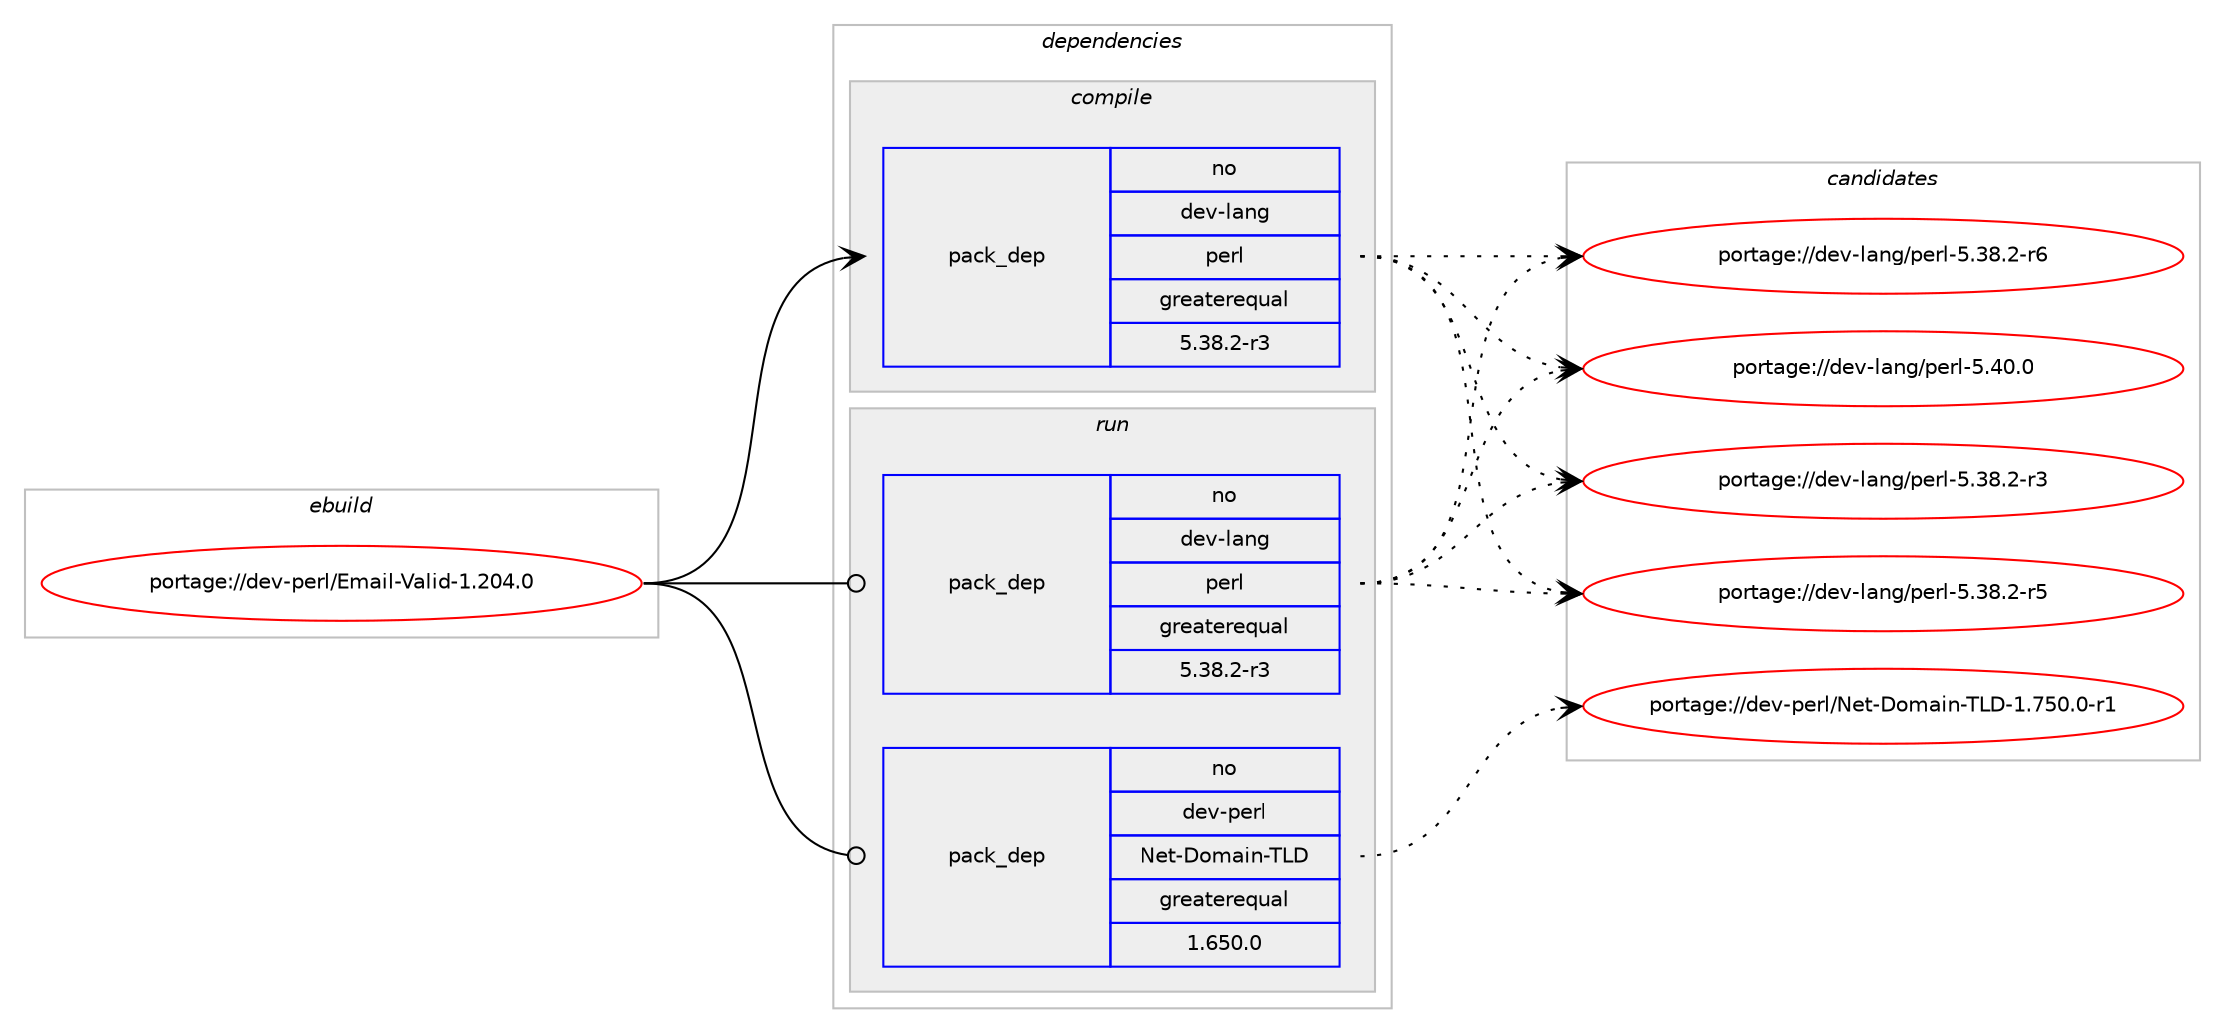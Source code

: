 digraph prolog {

# *************
# Graph options
# *************

newrank=true;
concentrate=true;
compound=true;
graph [rankdir=LR,fontname=Helvetica,fontsize=10,ranksep=1.5];#, ranksep=2.5, nodesep=0.2];
edge  [arrowhead=vee];
node  [fontname=Helvetica,fontsize=10];

# **********
# The ebuild
# **********

subgraph cluster_leftcol {
color=gray;
rank=same;
label=<<i>ebuild</i>>;
id [label="portage://dev-perl/Email-Valid-1.204.0", color=red, width=4, href="../dev-perl/Email-Valid-1.204.0.svg"];
}

# ****************
# The dependencies
# ****************

subgraph cluster_midcol {
color=gray;
label=<<i>dependencies</i>>;
subgraph cluster_compile {
fillcolor="#eeeeee";
style=filled;
label=<<i>compile</i>>;
subgraph pack34961 {
dependency65093 [label=<<TABLE BORDER="0" CELLBORDER="1" CELLSPACING="0" CELLPADDING="4" WIDTH="220"><TR><TD ROWSPAN="6" CELLPADDING="30">pack_dep</TD></TR><TR><TD WIDTH="110">no</TD></TR><TR><TD>dev-lang</TD></TR><TR><TD>perl</TD></TR><TR><TD>greaterequal</TD></TR><TR><TD>5.38.2-r3</TD></TR></TABLE>>, shape=none, color=blue];
}
id:e -> dependency65093:w [weight=20,style="solid",arrowhead="vee"];
}
subgraph cluster_compileandrun {
fillcolor="#eeeeee";
style=filled;
label=<<i>compile and run</i>>;
}
subgraph cluster_run {
fillcolor="#eeeeee";
style=filled;
label=<<i>run</i>>;
subgraph pack34962 {
dependency65094 [label=<<TABLE BORDER="0" CELLBORDER="1" CELLSPACING="0" CELLPADDING="4" WIDTH="220"><TR><TD ROWSPAN="6" CELLPADDING="30">pack_dep</TD></TR><TR><TD WIDTH="110">no</TD></TR><TR><TD>dev-lang</TD></TR><TR><TD>perl</TD></TR><TR><TD>greaterequal</TD></TR><TR><TD>5.38.2-r3</TD></TR></TABLE>>, shape=none, color=blue];
}
id:e -> dependency65094:w [weight=20,style="solid",arrowhead="odot"];
# *** BEGIN UNKNOWN DEPENDENCY TYPE (TODO) ***
# id -> package_dependency(portage://dev-perl/Email-Valid-1.204.0,run,no,dev-lang,perl,none,[,,],any_same_slot,[])
# *** END UNKNOWN DEPENDENCY TYPE (TODO) ***

# *** BEGIN UNKNOWN DEPENDENCY TYPE (TODO) ***
# id -> package_dependency(portage://dev-perl/Email-Valid-1.204.0,run,no,dev-perl,Capture-Tiny,none,[,,],[],[])
# *** END UNKNOWN DEPENDENCY TYPE (TODO) ***

# *** BEGIN UNKNOWN DEPENDENCY TYPE (TODO) ***
# id -> package_dependency(portage://dev-perl/Email-Valid-1.204.0,run,no,dev-perl,MailTools,none,[,,],[],[])
# *** END UNKNOWN DEPENDENCY TYPE (TODO) ***

# *** BEGIN UNKNOWN DEPENDENCY TYPE (TODO) ***
# id -> package_dependency(portage://dev-perl/Email-Valid-1.204.0,run,no,dev-perl,Net-DNS,none,[,,],[],[])
# *** END UNKNOWN DEPENDENCY TYPE (TODO) ***

subgraph pack34963 {
dependency65095 [label=<<TABLE BORDER="0" CELLBORDER="1" CELLSPACING="0" CELLPADDING="4" WIDTH="220"><TR><TD ROWSPAN="6" CELLPADDING="30">pack_dep</TD></TR><TR><TD WIDTH="110">no</TD></TR><TR><TD>dev-perl</TD></TR><TR><TD>Net-Domain-TLD</TD></TR><TR><TD>greaterequal</TD></TR><TR><TD>1.650.0</TD></TR></TABLE>>, shape=none, color=blue];
}
id:e -> dependency65095:w [weight=20,style="solid",arrowhead="odot"];
# *** BEGIN UNKNOWN DEPENDENCY TYPE (TODO) ***
# id -> package_dependency(portage://dev-perl/Email-Valid-1.204.0,run,no,virtual,perl-Carp,none,[,,],[],[])
# *** END UNKNOWN DEPENDENCY TYPE (TODO) ***

# *** BEGIN UNKNOWN DEPENDENCY TYPE (TODO) ***
# id -> package_dependency(portage://dev-perl/Email-Valid-1.204.0,run,no,virtual,perl-Encode,none,[,,],[],[])
# *** END UNKNOWN DEPENDENCY TYPE (TODO) ***

# *** BEGIN UNKNOWN DEPENDENCY TYPE (TODO) ***
# id -> package_dependency(portage://dev-perl/Email-Valid-1.204.0,run,no,virtual,perl-File-Spec,none,[,,],[],[])
# *** END UNKNOWN DEPENDENCY TYPE (TODO) ***

# *** BEGIN UNKNOWN DEPENDENCY TYPE (TODO) ***
# id -> package_dependency(portage://dev-perl/Email-Valid-1.204.0,run,no,virtual,perl-IO,none,[,,],[],[])
# *** END UNKNOWN DEPENDENCY TYPE (TODO) ***

# *** BEGIN UNKNOWN DEPENDENCY TYPE (TODO) ***
# id -> package_dependency(portage://dev-perl/Email-Valid-1.204.0,run,no,virtual,perl-Scalar-List-Utils,none,[,,],[],[])
# *** END UNKNOWN DEPENDENCY TYPE (TODO) ***

}
}

# **************
# The candidates
# **************

subgraph cluster_choices {
rank=same;
color=gray;
label=<<i>candidates</i>>;

subgraph choice34961 {
color=black;
nodesep=1;
choice100101118451089711010347112101114108455346515646504511451 [label="portage://dev-lang/perl-5.38.2-r3", color=red, width=4,href="../dev-lang/perl-5.38.2-r3.svg"];
choice100101118451089711010347112101114108455346515646504511453 [label="portage://dev-lang/perl-5.38.2-r5", color=red, width=4,href="../dev-lang/perl-5.38.2-r5.svg"];
choice100101118451089711010347112101114108455346515646504511454 [label="portage://dev-lang/perl-5.38.2-r6", color=red, width=4,href="../dev-lang/perl-5.38.2-r6.svg"];
choice10010111845108971101034711210111410845534652484648 [label="portage://dev-lang/perl-5.40.0", color=red, width=4,href="../dev-lang/perl-5.40.0.svg"];
dependency65093:e -> choice100101118451089711010347112101114108455346515646504511451:w [style=dotted,weight="100"];
dependency65093:e -> choice100101118451089711010347112101114108455346515646504511453:w [style=dotted,weight="100"];
dependency65093:e -> choice100101118451089711010347112101114108455346515646504511454:w [style=dotted,weight="100"];
dependency65093:e -> choice10010111845108971101034711210111410845534652484648:w [style=dotted,weight="100"];
}
subgraph choice34962 {
color=black;
nodesep=1;
choice100101118451089711010347112101114108455346515646504511451 [label="portage://dev-lang/perl-5.38.2-r3", color=red, width=4,href="../dev-lang/perl-5.38.2-r3.svg"];
choice100101118451089711010347112101114108455346515646504511453 [label="portage://dev-lang/perl-5.38.2-r5", color=red, width=4,href="../dev-lang/perl-5.38.2-r5.svg"];
choice100101118451089711010347112101114108455346515646504511454 [label="portage://dev-lang/perl-5.38.2-r6", color=red, width=4,href="../dev-lang/perl-5.38.2-r6.svg"];
choice10010111845108971101034711210111410845534652484648 [label="portage://dev-lang/perl-5.40.0", color=red, width=4,href="../dev-lang/perl-5.40.0.svg"];
dependency65094:e -> choice100101118451089711010347112101114108455346515646504511451:w [style=dotted,weight="100"];
dependency65094:e -> choice100101118451089711010347112101114108455346515646504511453:w [style=dotted,weight="100"];
dependency65094:e -> choice100101118451089711010347112101114108455346515646504511454:w [style=dotted,weight="100"];
dependency65094:e -> choice10010111845108971101034711210111410845534652484648:w [style=dotted,weight="100"];
}
subgraph choice34963 {
color=black;
nodesep=1;
choice1001011184511210111410847781011164568111109971051104584766845494655534846484511449 [label="portage://dev-perl/Net-Domain-TLD-1.750.0-r1", color=red, width=4,href="../dev-perl/Net-Domain-TLD-1.750.0-r1.svg"];
dependency65095:e -> choice1001011184511210111410847781011164568111109971051104584766845494655534846484511449:w [style=dotted,weight="100"];
}
}

}
